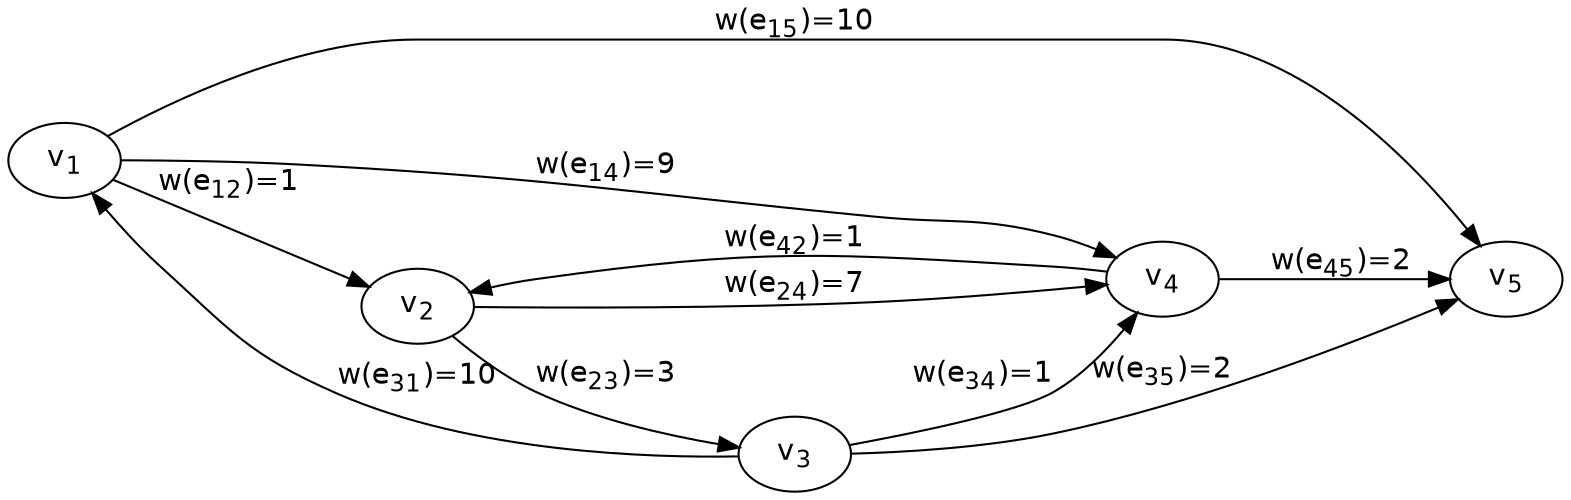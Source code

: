 digraph example_graph
{
	rankdir = "LR";
	graph [fontname = "DejaVuSans"]
	node [fontname = "DejaVuSans"]
	edge [fontname = "DejaVuSans"]

	// vertices
	v1 [label=<v<sub>1</sub>>];
	v2 [label=<v<sub>2</sub>>];
	v3 [label=<v<sub>3</sub>>];
	v4 [label=<v<sub>4</sub>>];
	v5 [label=<v<sub>5</sub>>];

	// edges and weights
	v1 -> v2 [label=<w(e<sub>12</sub>)=1>];
	v1 -> v4 [label=<w(e<sub>14</sub>)=9>];
	v1 -> v5 [label=<w(e<sub>15</sub>)=10>];
	v2 -> v3 [label=<w(e<sub>23</sub>)=3>];
	v2 -> v4 [label=<w(e<sub>24</sub>)=7>];
	v4 -> v2 [label=<w(e<sub>42</sub>)=1>];
	v3 -> v4 [label=<w(e<sub>34</sub>)=1>];
	v3 -> v5 [label=<w(e<sub>35</sub>)=2>];
	v3 -> v1 [label=<w(e<sub>31</sub>)=10>];
	v4 -> v5 [label=<w(e<sub>45</sub>)=2>];
}
